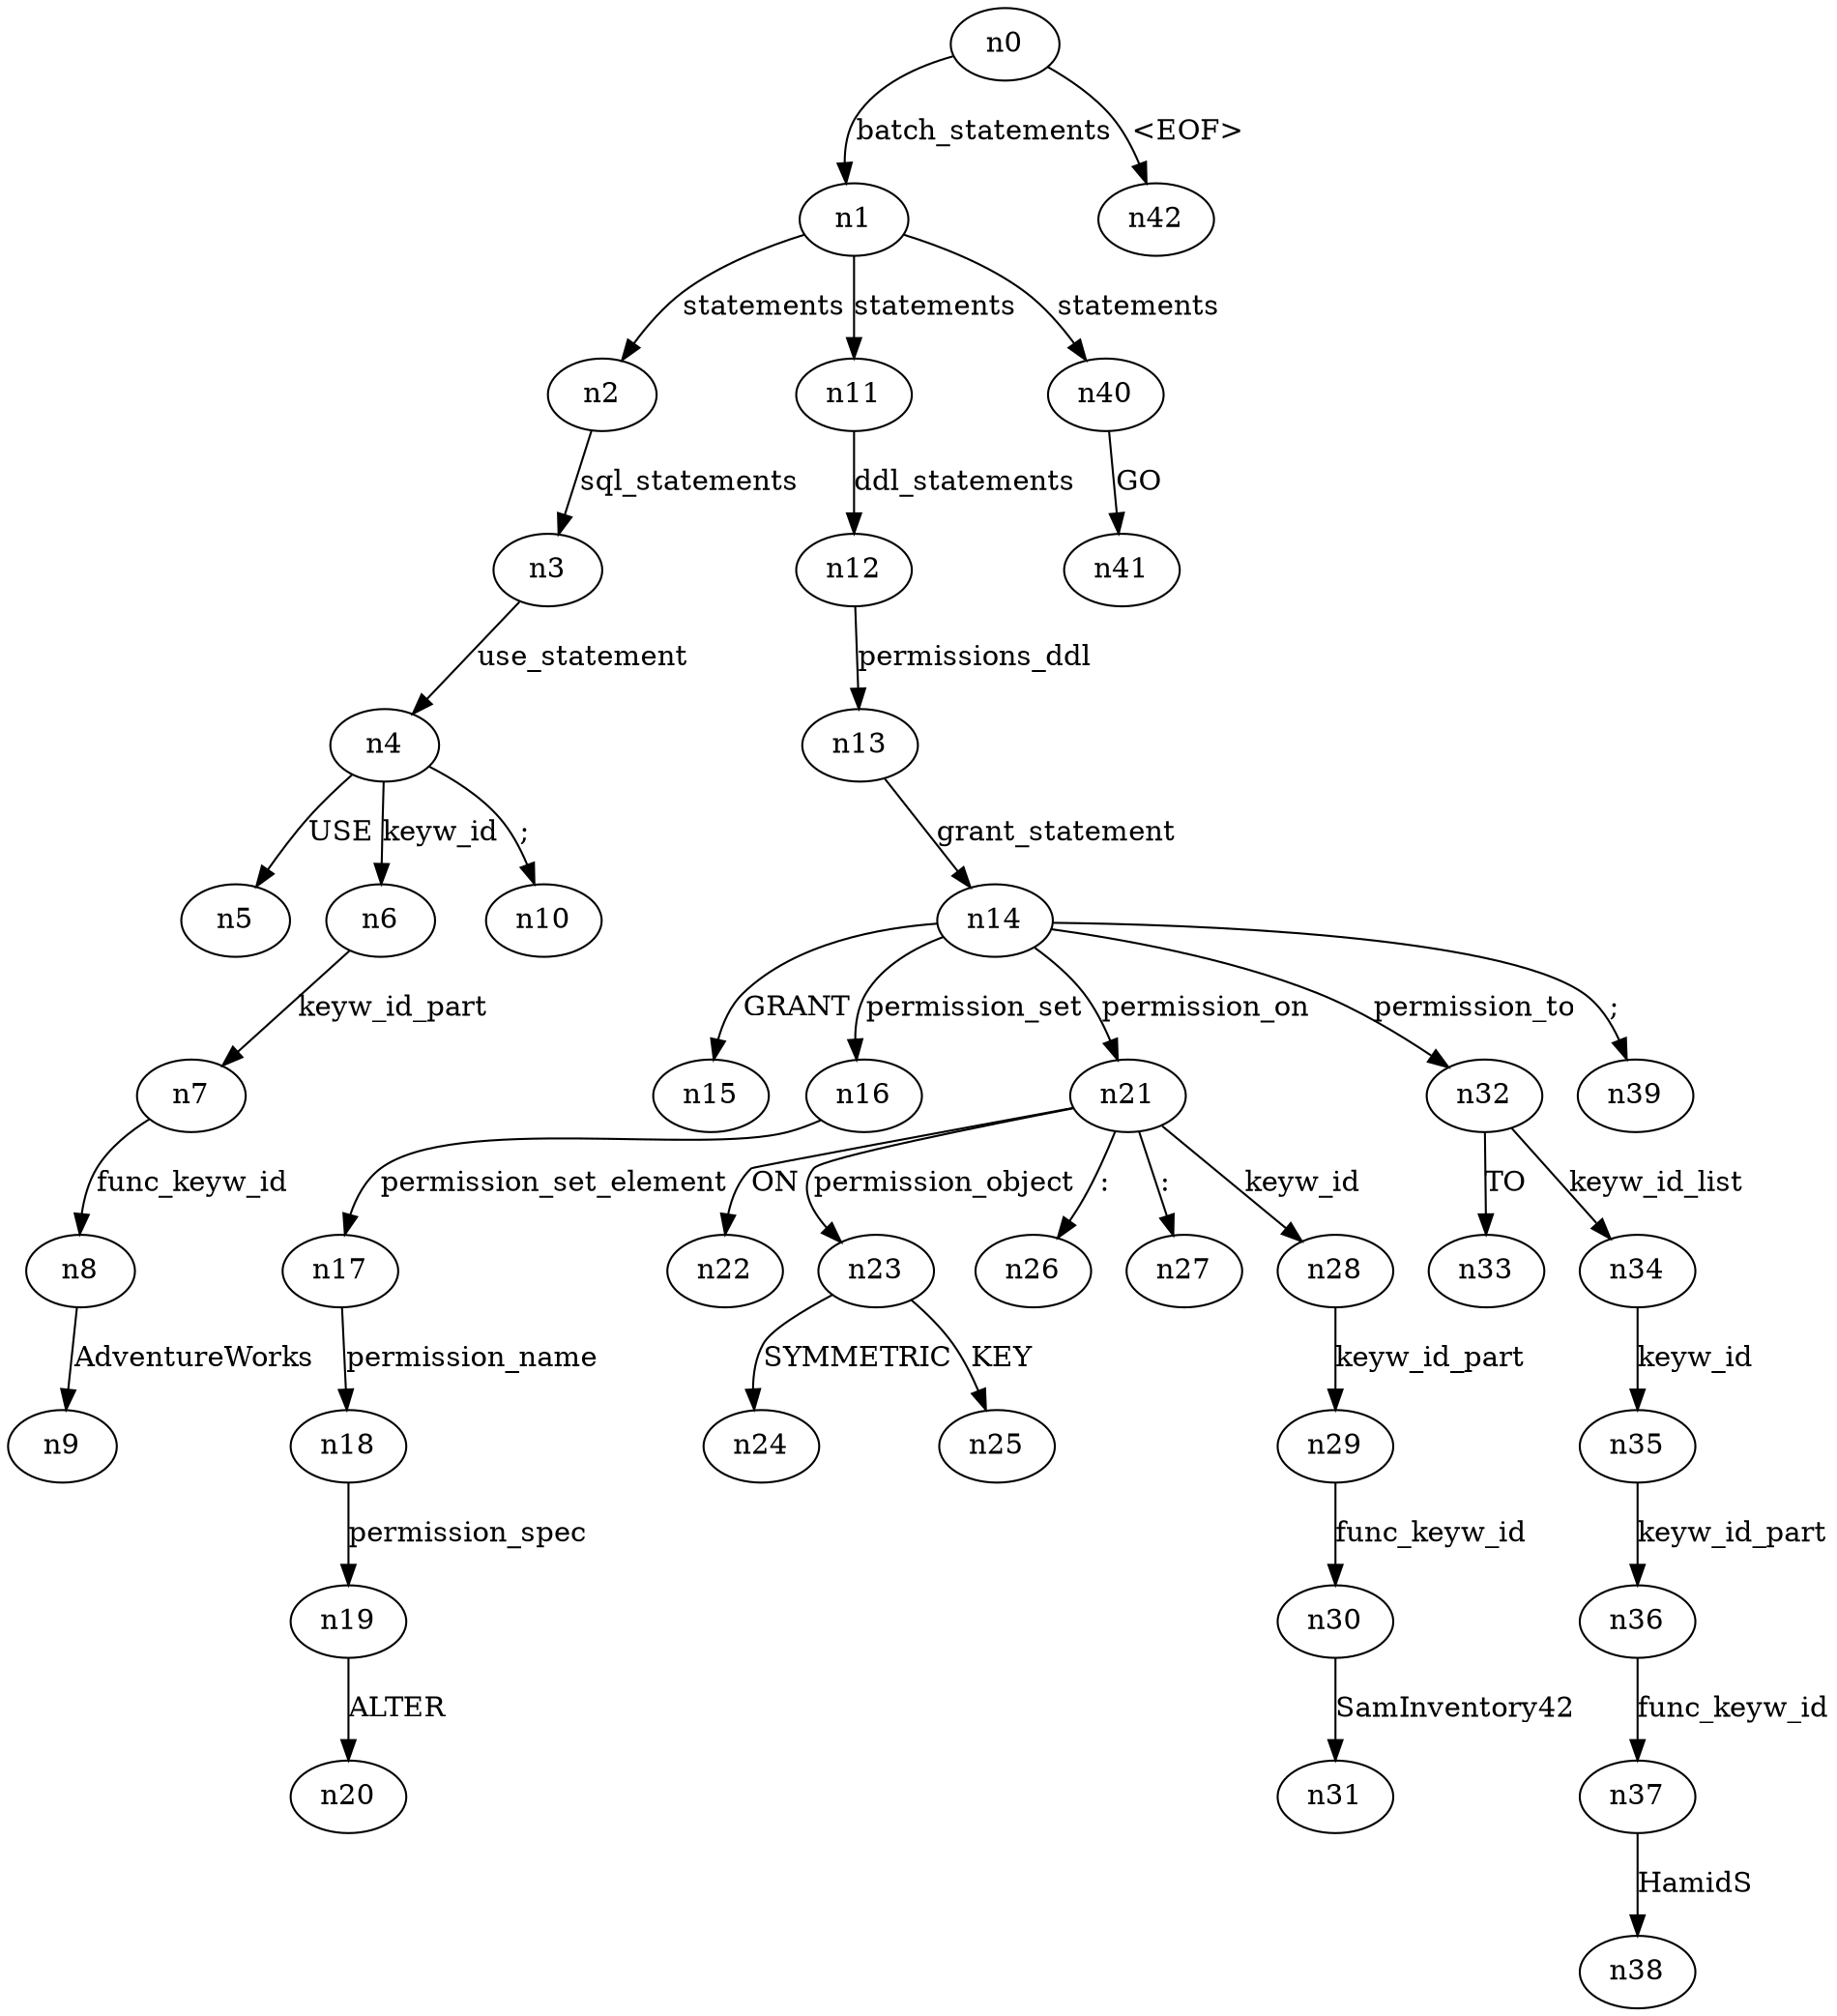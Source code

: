 digraph ParseTree {
  n0 -> n1 [label="batch_statements"];
  n1 -> n2 [label="statements"];
  n2 -> n3 [label="sql_statements"];
  n3 -> n4 [label="use_statement"];
  n4 -> n5 [label="USE"];
  n4 -> n6 [label="keyw_id"];
  n6 -> n7 [label="keyw_id_part"];
  n7 -> n8 [label="func_keyw_id"];
  n8 -> n9 [label="AdventureWorks"];
  n4 -> n10 [label=";"];
  n1 -> n11 [label="statements"];
  n11 -> n12 [label="ddl_statements"];
  n12 -> n13 [label="permissions_ddl"];
  n13 -> n14 [label="grant_statement"];
  n14 -> n15 [label="GRANT"];
  n14 -> n16 [label="permission_set"];
  n16 -> n17 [label="permission_set_element"];
  n17 -> n18 [label="permission_name"];
  n18 -> n19 [label="permission_spec"];
  n19 -> n20 [label="ALTER"];
  n14 -> n21 [label="permission_on"];
  n21 -> n22 [label="ON"];
  n21 -> n23 [label="permission_object"];
  n23 -> n24 [label="SYMMETRIC"];
  n23 -> n25 [label="KEY"];
  n21 -> n26 [label=":"];
  n21 -> n27 [label=":"];
  n21 -> n28 [label="keyw_id"];
  n28 -> n29 [label="keyw_id_part"];
  n29 -> n30 [label="func_keyw_id"];
  n30 -> n31 [label="SamInventory42"];
  n14 -> n32 [label="permission_to"];
  n32 -> n33 [label="TO"];
  n32 -> n34 [label="keyw_id_list"];
  n34 -> n35 [label="keyw_id"];
  n35 -> n36 [label="keyw_id_part"];
  n36 -> n37 [label="func_keyw_id"];
  n37 -> n38 [label="HamidS"];
  n14 -> n39 [label=";"];
  n1 -> n40 [label="statements"];
  n40 -> n41 [label="GO"];
  n0 -> n42 [label="<EOF>"];
}